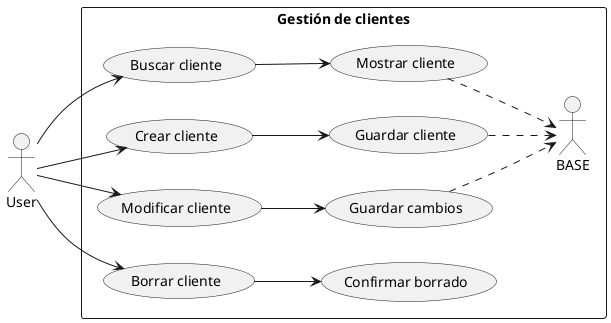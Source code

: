 @startuml
left to right direction
actor User

rectangle "Gestión de clientes" {
  User --> (Buscar cliente)
  User --> (Crear cliente)
  User --> (Modificar cliente)
  User --> (Borrar cliente)
  (Buscar cliente) --> (Mostrar cliente)
  (Crear cliente) --> (Guardar cliente)
  (Modificar cliente) --> (Guardar cambios)
  (Borrar cliente) --> (Confirmar borrado)
  (Mostrar cliente) ..> BASE
  (Guardar cliente) ..> BASE
  (Guardar cambios) ..> BASE
}

@enduml


